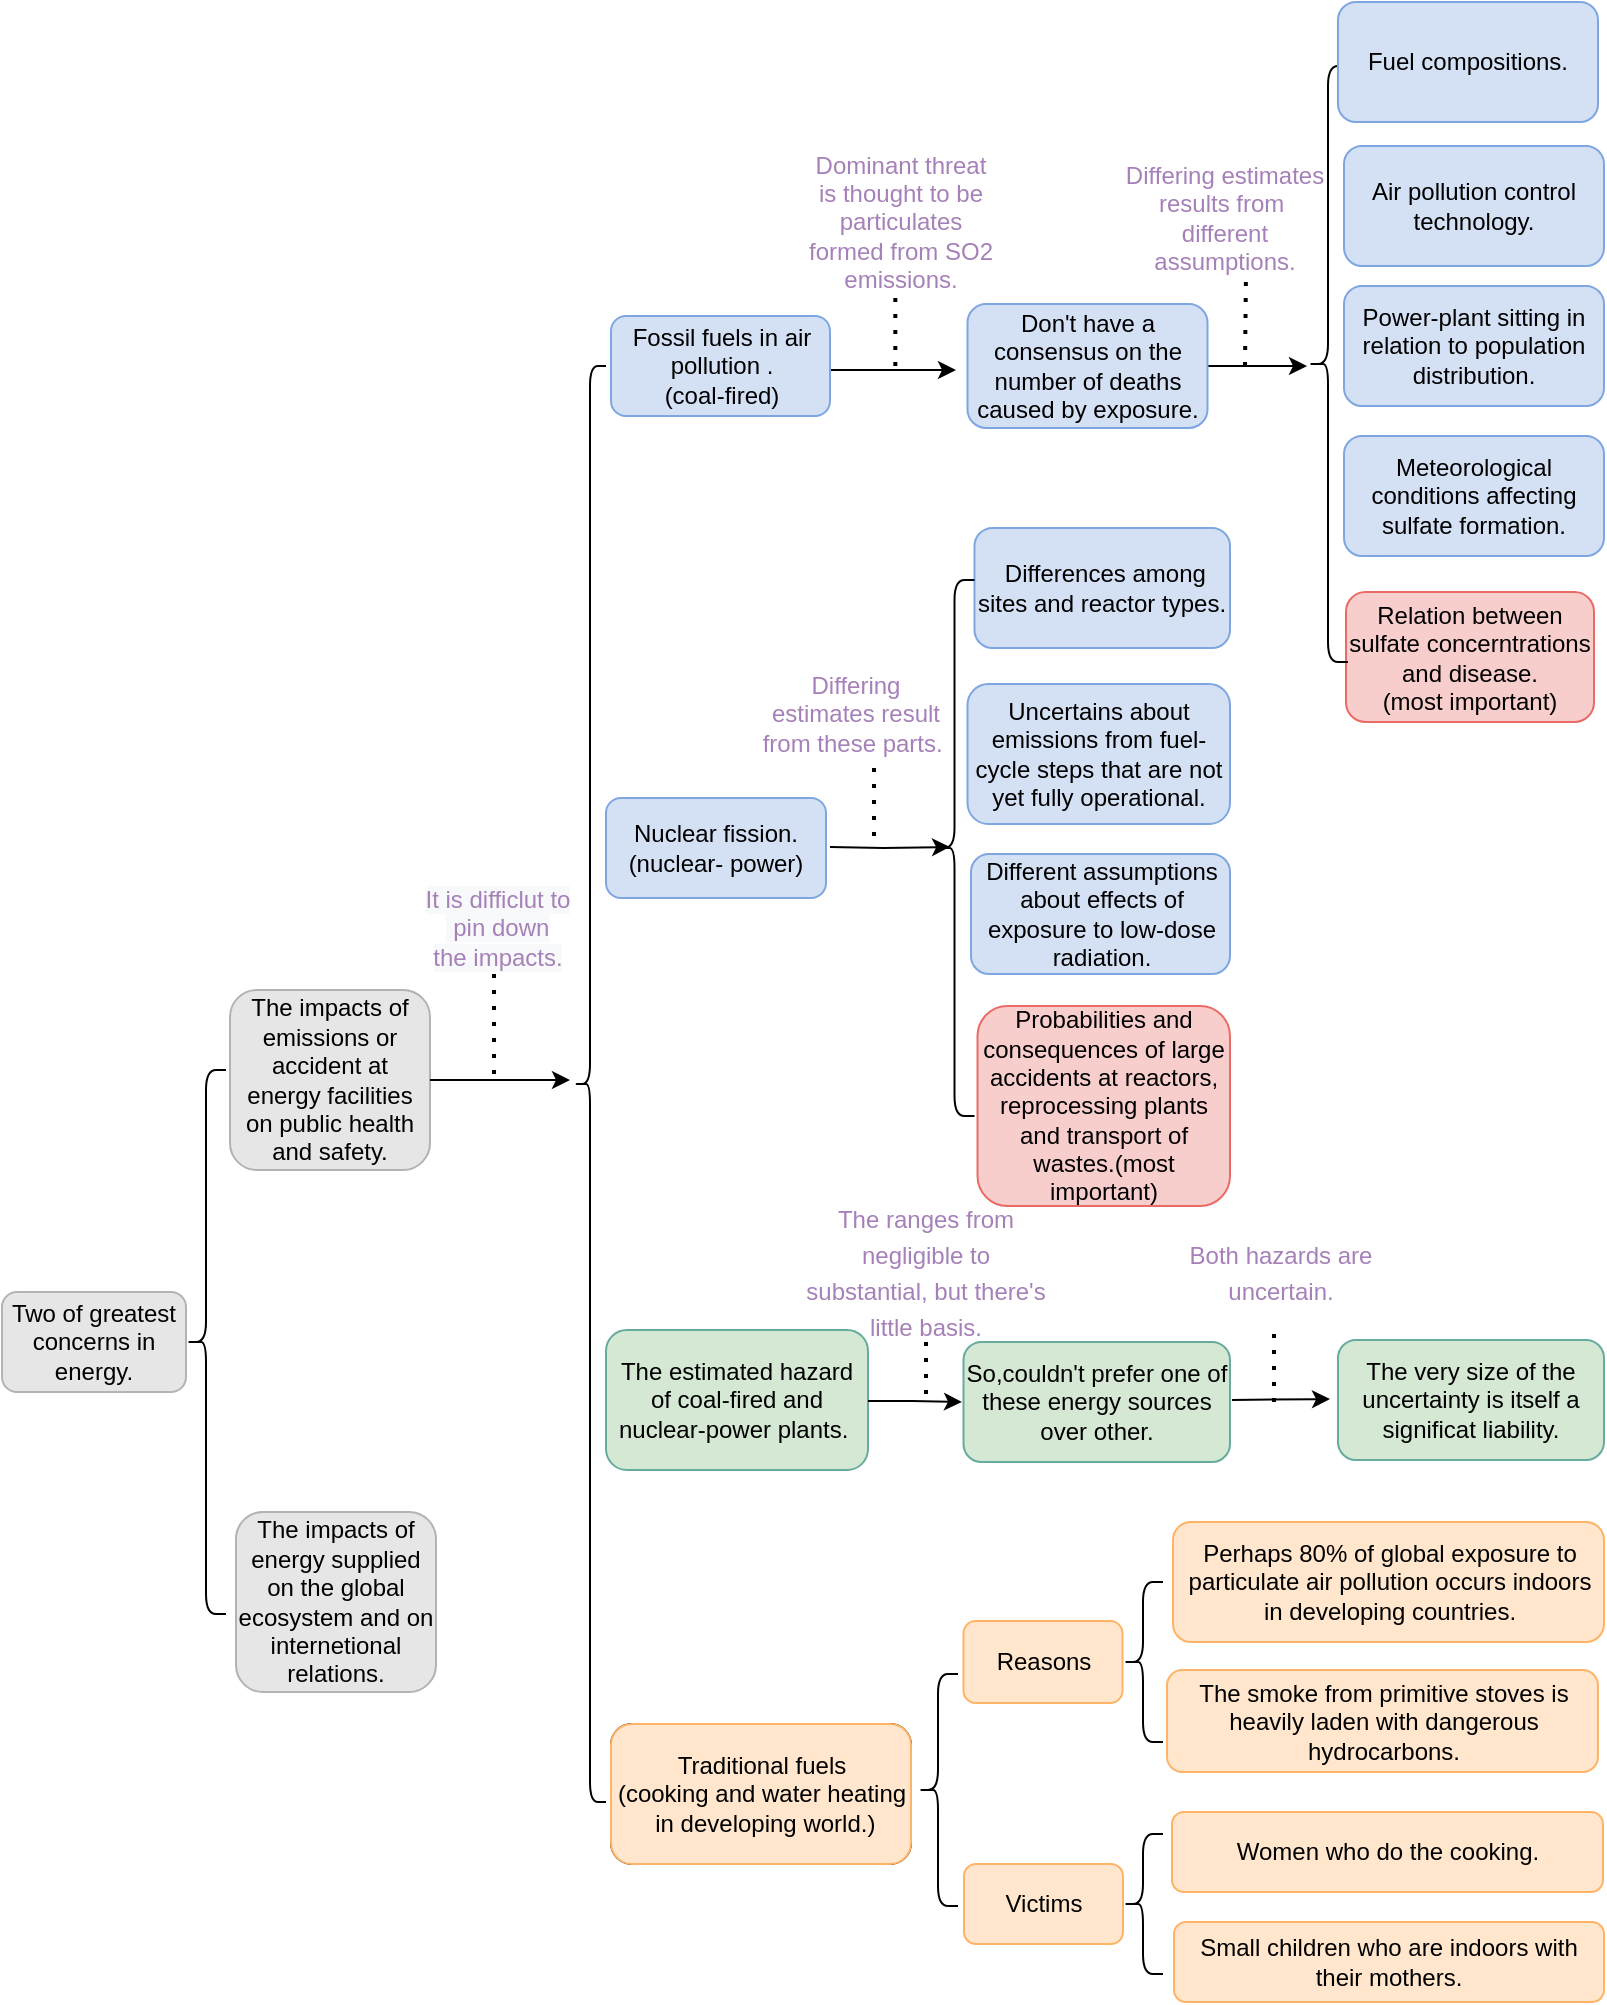 <mxfile version="13.10.1" type="github">
  <diagram id="HV86x6wX_cSF6RMlQHs8" name="Page-1">
    <mxGraphModel dx="1231" dy="437" grid="1" gridSize="10" guides="1" tooltips="1" connect="1" arrows="1" fold="1" page="1" pageScale="1" pageWidth="827" pageHeight="1169" math="0" shadow="0">
      <root>
        <mxCell id="0" />
        <mxCell id="1" parent="0" />
        <mxCell id="3WgbJdYwUAd_oNcYUVg1-132" value="" style="edgeStyle=orthogonalEdgeStyle;rounded=0;orthogonalLoop=1;jettySize=auto;html=1;" edge="1" parent="1">
          <mxGeometry relative="1" as="geometry">
            <mxPoint x="606" y="277" as="sourcePoint" />
            <mxPoint x="666.5" y="277" as="targetPoint" />
          </mxGeometry>
        </mxCell>
        <mxCell id="3WgbJdYwUAd_oNcYUVg1-1" value="Two of greatest concerns in energy." style="rounded=1;whiteSpace=wrap;html=1;fillColor=#E6E6E6;strokeColor=#B3B3B3;" vertex="1" parent="1">
          <mxGeometry x="14" y="740" width="92" height="50" as="geometry" />
        </mxCell>
        <mxCell id="3WgbJdYwUAd_oNcYUVg1-3" value="" style="shape=curlyBracket;whiteSpace=wrap;html=1;rounded=1;size=0.5;" vertex="1" parent="1">
          <mxGeometry x="106" y="629" width="20" height="272" as="geometry" />
        </mxCell>
        <mxCell id="3WgbJdYwUAd_oNcYUVg1-4" value="The impacts of energy supplied on the global ecosystem and on internetional relations." style="rounded=1;whiteSpace=wrap;html=1;fillColor=#E6E6E6;strokeColor=#B3B3B3;" vertex="1" parent="1">
          <mxGeometry x="131" y="850" width="100" height="90" as="geometry" />
        </mxCell>
        <mxCell id="3WgbJdYwUAd_oNcYUVg1-5" value="The impacts of emissions or accident at energy facilities on public health and safety." style="rounded=1;whiteSpace=wrap;html=1;fillColor=#E6E6E6;strokeColor=#B3B3B3;" vertex="1" parent="1">
          <mxGeometry x="128" y="589" width="100" height="90" as="geometry" />
        </mxCell>
        <mxCell id="3WgbJdYwUAd_oNcYUVg1-9" value="Nuclear fission.&lt;br&gt;(nuclear- power)" style="rounded=1;whiteSpace=wrap;html=1;fillColor=#D4E1F5;strokeColor=#7EA6E0;" vertex="1" parent="1">
          <mxGeometry x="316" y="493" width="110" height="50" as="geometry" />
        </mxCell>
        <mxCell id="3WgbJdYwUAd_oNcYUVg1-11" value="Air pollution control technology." style="rounded=1;whiteSpace=wrap;html=1;" vertex="1" parent="1">
          <mxGeometry x="692" y="167" width="120" height="60" as="geometry" />
        </mxCell>
        <mxCell id="3WgbJdYwUAd_oNcYUVg1-12" value="Power-plant sitting in relation to population distribution." style="rounded=1;whiteSpace=wrap;html=1;fillColor=#D4E1F5;strokeColor=#7EA6E0;" vertex="1" parent="1">
          <mxGeometry x="685" y="237" width="130" height="60" as="geometry" />
        </mxCell>
        <mxCell id="3WgbJdYwUAd_oNcYUVg1-13" value="Meteorological conditions affecting sulfate formation." style="rounded=1;whiteSpace=wrap;html=1;fillColor=#D4E1F5;strokeColor=#7EA6E0;" vertex="1" parent="1">
          <mxGeometry x="685" y="312" width="130" height="60" as="geometry" />
        </mxCell>
        <mxCell id="3WgbJdYwUAd_oNcYUVg1-14" value="Relation between sulfate concerntrations and disease. &lt;br&gt;(most important)" style="rounded=1;whiteSpace=wrap;html=1;fillColor=#F8CECC;strokeColor=#EA6B66;" vertex="1" parent="1">
          <mxGeometry x="686" y="390" width="124" height="65" as="geometry" />
        </mxCell>
        <mxCell id="3WgbJdYwUAd_oNcYUVg1-15" value="" style="shape=curlyBracket;whiteSpace=wrap;html=1;rounded=1;size=0.5;" vertex="1" parent="1">
          <mxGeometry x="667" y="127" width="20" height="298" as="geometry" />
        </mxCell>
        <mxCell id="3WgbJdYwUAd_oNcYUVg1-17" value="&amp;nbsp;Differences among sites and reactor types." style="rounded=1;whiteSpace=wrap;html=1;fillColor=#D4E1F5;strokeColor=#7EA6E0;" vertex="1" parent="1">
          <mxGeometry x="500.25" y="358" width="127.75" height="60" as="geometry" />
        </mxCell>
        <mxCell id="3WgbJdYwUAd_oNcYUVg1-18" value="Uncertains about emissions from fuel-cycle steps that are not yet fully operational." style="rounded=1;whiteSpace=wrap;html=1;fillColor=#D4E1F5;strokeColor=#7EA6E0;" vertex="1" parent="1">
          <mxGeometry x="496.75" y="436" width="131.25" height="70" as="geometry" />
        </mxCell>
        <mxCell id="3WgbJdYwUAd_oNcYUVg1-19" value="Different assumptions about effects of exposure to low-dose radiation." style="rounded=1;whiteSpace=wrap;html=1;fillColor=#D4E1F5;strokeColor=#7EA6E0;" vertex="1" parent="1">
          <mxGeometry x="498.5" y="521" width="129.5" height="60" as="geometry" />
        </mxCell>
        <mxCell id="3WgbJdYwUAd_oNcYUVg1-20" value="Probabilities and consequences of large accidents at reactors, reprocessing plants and transport of wastes.(most important)" style="rounded=1;whiteSpace=wrap;html=1;fillColor=#F8CECC;strokeColor=#EA6B66;" vertex="1" parent="1">
          <mxGeometry x="501.75" y="597" width="126.25" height="100" as="geometry" />
        </mxCell>
        <mxCell id="3WgbJdYwUAd_oNcYUVg1-21" value="" style="shape=curlyBracket;whiteSpace=wrap;html=1;rounded=1;size=0.5;" vertex="1" parent="1">
          <mxGeometry x="480.25" y="384" width="20" height="268" as="geometry" />
        </mxCell>
        <mxCell id="3WgbJdYwUAd_oNcYUVg1-24" value="So,couldn&#39;t prefer one of these energy sources over other." style="rounded=1;whiteSpace=wrap;html=1;fillColor=#D5E8D4;strokeColor=#67AB9F;" vertex="1" parent="1">
          <mxGeometry x="494.75" y="765" width="133.25" height="60" as="geometry" />
        </mxCell>
        <mxCell id="3WgbJdYwUAd_oNcYUVg1-27" value="Traditional fuels &lt;br&gt;(cooking and water heating&lt;br&gt;&amp;nbsp;in developing world.)" style="rounded=1;whiteSpace=wrap;html=1;" vertex="1" parent="1">
          <mxGeometry x="318.5" y="956" width="150" height="70" as="geometry" />
        </mxCell>
        <mxCell id="3WgbJdYwUAd_oNcYUVg1-29" value="Perhaps 80% of global exposure to particulate air pollution occurs indoors in developing countries." style="rounded=1;whiteSpace=wrap;html=1;fillColor=#FFE6CC;strokeColor=#FFB366;" vertex="1" parent="1">
          <mxGeometry x="599.5" y="855" width="215.5" height="60" as="geometry" />
        </mxCell>
        <mxCell id="3WgbJdYwUAd_oNcYUVg1-30" value="Women who do the cooking." style="rounded=1;whiteSpace=wrap;html=1;fillColor=#FFE6CC;strokeColor=#FFB366;" vertex="1" parent="1">
          <mxGeometry x="599" y="1000" width="215.5" height="40" as="geometry" />
        </mxCell>
        <mxCell id="3WgbJdYwUAd_oNcYUVg1-32" value="Small children who are indoors with their mothers." style="rounded=1;whiteSpace=wrap;html=1;fillColor=#FFE6CC;strokeColor=#FFB366;" vertex="1" parent="1">
          <mxGeometry x="600" y="1055" width="215" height="40" as="geometry" />
        </mxCell>
        <mxCell id="3WgbJdYwUAd_oNcYUVg1-33" value="Victims" style="rounded=1;whiteSpace=wrap;html=1;fillColor=#FFE6CC;strokeColor=#FFB366;" vertex="1" parent="1">
          <mxGeometry x="495" y="1026" width="79.5" height="40" as="geometry" />
        </mxCell>
        <mxCell id="3WgbJdYwUAd_oNcYUVg1-35" value="" style="shape=curlyBracket;whiteSpace=wrap;html=1;rounded=1;size=0.5;" vertex="1" parent="1">
          <mxGeometry x="574.5" y="1011" width="20" height="70" as="geometry" />
        </mxCell>
        <mxCell id="3WgbJdYwUAd_oNcYUVg1-76" value="" style="edgeStyle=orthogonalEdgeStyle;rounded=0;orthogonalLoop=1;jettySize=auto;html=1;" edge="1" parent="1">
          <mxGeometry relative="1" as="geometry">
            <mxPoint x="420" y="279" as="sourcePoint" />
            <mxPoint x="491" y="279" as="targetPoint" />
          </mxGeometry>
        </mxCell>
        <mxCell id="3WgbJdYwUAd_oNcYUVg1-37" value="Fossil fuels in air pollution .&lt;br&gt;(coal-fired)" style="rounded=1;whiteSpace=wrap;html=1;fillColor=#D4E1F5;strokeColor=#7EA6E0;" vertex="1" parent="1">
          <mxGeometry x="318.5" y="252" width="109.5" height="50" as="geometry" />
        </mxCell>
        <mxCell id="3WgbJdYwUAd_oNcYUVg1-38" value="" style="shape=curlyBracket;whiteSpace=wrap;html=1;rounded=1;size=0.5;" vertex="1" parent="1">
          <mxGeometry x="300" y="277" width="16" height="718" as="geometry" />
        </mxCell>
        <mxCell id="3WgbJdYwUAd_oNcYUVg1-51" value="Air pollution control technology." style="rounded=1;whiteSpace=wrap;html=1;" vertex="1" parent="1">
          <mxGeometry x="692" y="167" width="120" height="60" as="geometry" />
        </mxCell>
        <mxCell id="3WgbJdYwUAd_oNcYUVg1-52" value="Air pollution control technology." style="rounded=1;whiteSpace=wrap;html=1;fillColor=#D4E1F5;strokeColor=#7EA6E0;" vertex="1" parent="1">
          <mxGeometry x="685" y="167" width="130" height="60" as="geometry" />
        </mxCell>
        <mxCell id="3WgbJdYwUAd_oNcYUVg1-63" value="Don&#39;t have a consensus on the number of deaths caused by exposure." style="rounded=1;whiteSpace=wrap;html=1;fillColor=#D4E1F5;strokeColor=#7EA6E0;" vertex="1" parent="1">
          <mxGeometry x="496.75" y="246" width="120" height="62" as="geometry" />
        </mxCell>
        <mxCell id="3WgbJdYwUAd_oNcYUVg1-75" value="&lt;span style=&quot;font-family: &amp;#34;helvetica&amp;#34; ; font-size: 12px ; font-style: normal ; font-weight: 400 ; letter-spacing: normal ; text-indent: 0px ; text-transform: none ; word-spacing: 0px ; background-color: rgb(248 , 249 , 250) ; display: inline ; float: none&quot;&gt;&lt;font color=&quot;#a680b8&quot;&gt;It is difficlut to&lt;br&gt;&amp;nbsp;pin down &lt;br&gt;the impacts.&lt;/font&gt;&lt;/span&gt;" style="text;whiteSpace=wrap;html=1;align=center;" vertex="1" parent="1">
          <mxGeometry x="208" y="530" width="108" height="55" as="geometry" />
        </mxCell>
        <mxCell id="3WgbJdYwUAd_oNcYUVg1-78" value="&lt;font color=&quot;#a680b8&quot;&gt;Differing estimates &lt;br&gt;results from&amp;nbsp;&lt;br&gt;different assumptions.&lt;/font&gt;" style="text;html=1;strokeColor=none;fillColor=none;align=center;verticalAlign=middle;whiteSpace=wrap;rounded=0;" vertex="1" parent="1">
          <mxGeometry x="571.5" y="173" width="106.5" height="60" as="geometry" />
        </mxCell>
        <mxCell id="3WgbJdYwUAd_oNcYUVg1-82" value="" style="endArrow=none;dashed=1;html=1;dashPattern=1 3;strokeWidth=2;" edge="1" parent="1">
          <mxGeometry width="50" height="50" relative="1" as="geometry">
            <mxPoint x="635.5" y="277" as="sourcePoint" />
            <mxPoint x="636" y="229" as="targetPoint" />
          </mxGeometry>
        </mxCell>
        <mxCell id="3WgbJdYwUAd_oNcYUVg1-84" value="" style="endArrow=none;dashed=1;html=1;dashPattern=1 3;strokeWidth=2;entryX=0.5;entryY=1;entryDx=0;entryDy=0;" edge="1" parent="1">
          <mxGeometry width="50" height="50" relative="1" as="geometry">
            <mxPoint x="260" y="631" as="sourcePoint" />
            <mxPoint x="260" y="579" as="targetPoint" />
          </mxGeometry>
        </mxCell>
        <mxCell id="3WgbJdYwUAd_oNcYUVg1-86" value="" style="edgeStyle=orthogonalEdgeStyle;rounded=0;orthogonalLoop=1;jettySize=auto;html=1;entryX=0.388;entryY=0.498;entryDx=0;entryDy=0;entryPerimeter=0;" edge="1" parent="1" target="3WgbJdYwUAd_oNcYUVg1-21">
          <mxGeometry relative="1" as="geometry">
            <mxPoint x="428" y="517.5" as="sourcePoint" />
            <mxPoint x="474.5" y="517.5" as="targetPoint" />
          </mxGeometry>
        </mxCell>
        <mxCell id="3WgbJdYwUAd_oNcYUVg1-88" value="&lt;font color=&quot;#a680b8&quot;&gt;Differing &lt;br&gt;estimates result from these parts.&amp;nbsp;&lt;/font&gt;" style="text;html=1;strokeColor=none;fillColor=none;align=center;verticalAlign=middle;whiteSpace=wrap;rounded=0;" vertex="1" parent="1">
          <mxGeometry x="390" y="415" width="102" height="71" as="geometry" />
        </mxCell>
        <mxCell id="3WgbJdYwUAd_oNcYUVg1-89" value="" style="endArrow=none;dashed=1;html=1;dashPattern=1 3;strokeWidth=2;entryX=0.5;entryY=1;entryDx=0;entryDy=0;" edge="1" parent="1">
          <mxGeometry width="50" height="50" relative="1" as="geometry">
            <mxPoint x="450" y="512" as="sourcePoint" />
            <mxPoint x="450" y="472" as="targetPoint" />
          </mxGeometry>
        </mxCell>
        <mxCell id="3WgbJdYwUAd_oNcYUVg1-90" value="&lt;span style=&quot;font-family: &amp;#34;helvetica&amp;#34;&quot;&gt;The estimated hazard of coal-fired and nuclear-power plants.&amp;nbsp;&lt;/span&gt;" style="rounded=1;whiteSpace=wrap;html=1;fillColor=#D5E8D4;strokeColor=#67AB9F;" vertex="1" parent="1">
          <mxGeometry x="316" y="759" width="131" height="70" as="geometry" />
        </mxCell>
        <mxCell id="3WgbJdYwUAd_oNcYUVg1-95" value="&lt;span style=&quot;font-family: &amp;#34;helvetica&amp;#34;&quot;&gt;&lt;font color=&quot;#a680b8&quot;&gt;Dominant threat &lt;br&gt;is thought to be particulates formed from SO2 emissions.&lt;/font&gt;&lt;/span&gt;" style="text;html=1;strokeColor=none;fillColor=none;align=center;verticalAlign=middle;whiteSpace=wrap;rounded=0;" vertex="1" parent="1">
          <mxGeometry x="411.5" y="158" width="102.5" height="94" as="geometry" />
        </mxCell>
        <mxCell id="3WgbJdYwUAd_oNcYUVg1-96" value="" style="endArrow=none;dashed=1;html=1;dashPattern=1 3;strokeWidth=2;entryX=0.5;entryY=1;entryDx=0;entryDy=0;" edge="1" parent="1">
          <mxGeometry width="50" height="50" relative="1" as="geometry">
            <mxPoint x="460.66" y="277" as="sourcePoint" />
            <mxPoint x="460.66" y="237" as="targetPoint" />
          </mxGeometry>
        </mxCell>
        <mxCell id="3WgbJdYwUAd_oNcYUVg1-101" value="&lt;span&gt;The smoke from primitive stoves is heavily laden with dangerous hydrocarbons.&lt;/span&gt;" style="rounded=1;whiteSpace=wrap;html=1;fillColor=#FFE6CC;strokeColor=#FFB366;" vertex="1" parent="1">
          <mxGeometry x="596.5" y="929" width="215.5" height="51" as="geometry" />
        </mxCell>
        <mxCell id="3WgbJdYwUAd_oNcYUVg1-102" value="Reasons" style="rounded=1;whiteSpace=wrap;html=1;fillColor=#FFE6CC;strokeColor=#FFB366;" vertex="1" parent="1">
          <mxGeometry x="494.75" y="904.5" width="79.5" height="41" as="geometry" />
        </mxCell>
        <mxCell id="3WgbJdYwUAd_oNcYUVg1-103" value="" style="shape=curlyBracket;whiteSpace=wrap;html=1;rounded=1;" vertex="1" parent="1">
          <mxGeometry x="472" y="931" width="20" height="116" as="geometry" />
        </mxCell>
        <mxCell id="3WgbJdYwUAd_oNcYUVg1-104" value="" style="shape=curlyBracket;whiteSpace=wrap;html=1;rounded=1;size=0.5;" vertex="1" parent="1">
          <mxGeometry x="574.5" y="885" width="20" height="80" as="geometry" />
        </mxCell>
        <mxCell id="3WgbJdYwUAd_oNcYUVg1-111" value="&lt;p class=&quot;MsoNormal&quot; style=&quot;line-height: 150%&quot;&gt;&lt;span lang=&quot;EN-US&quot;&gt;&lt;font color=&quot;#a680b8&quot;&gt;The ranges from&lt;br&gt;negligible to substantial, but there&#39;s little basis.&lt;/font&gt;&lt;/span&gt;&lt;/p&gt;" style="text;html=1;strokeColor=none;fillColor=none;align=center;verticalAlign=middle;whiteSpace=wrap;rounded=0;" vertex="1" parent="1">
          <mxGeometry x="414" y="705" width="123.5" height="50" as="geometry" />
        </mxCell>
        <mxCell id="3WgbJdYwUAd_oNcYUVg1-112" value="" style="endArrow=none;dashed=1;html=1;dashPattern=1 3;strokeWidth=2;" edge="1" parent="1">
          <mxGeometry width="50" height="50" relative="1" as="geometry">
            <mxPoint x="476" y="791" as="sourcePoint" />
            <mxPoint x="476" y="765" as="targetPoint" />
          </mxGeometry>
        </mxCell>
        <mxCell id="3WgbJdYwUAd_oNcYUVg1-113" value="" style="edgeStyle=orthogonalEdgeStyle;rounded=0;orthogonalLoop=1;jettySize=auto;html=1;" edge="1" parent="1">
          <mxGeometry relative="1" as="geometry">
            <mxPoint x="447" y="794.5" as="sourcePoint" />
            <mxPoint x="494" y="795" as="targetPoint" />
            <Array as="points">
              <mxPoint x="469" y="795" />
              <mxPoint x="469" y="795" />
            </Array>
          </mxGeometry>
        </mxCell>
        <mxCell id="3WgbJdYwUAd_oNcYUVg1-130" value="" style="endArrow=classic;html=1;exitX=1;exitY=0.5;exitDx=0;exitDy=0;" edge="1" parent="1" source="3WgbJdYwUAd_oNcYUVg1-5">
          <mxGeometry width="50" height="50" relative="1" as="geometry">
            <mxPoint x="528" y="611" as="sourcePoint" />
            <mxPoint x="298" y="634" as="targetPoint" />
          </mxGeometry>
        </mxCell>
        <mxCell id="3WgbJdYwUAd_oNcYUVg1-137" value="Fuel compositions." style="rounded=1;whiteSpace=wrap;html=1;fillColor=#D4E1F5;strokeColor=#7EA6E0;" vertex="1" parent="1">
          <mxGeometry x="682" y="95" width="130" height="60" as="geometry" />
        </mxCell>
        <mxCell id="3WgbJdYwUAd_oNcYUVg1-139" value="" style="edgeStyle=orthogonalEdgeStyle;rounded=0;orthogonalLoop=1;jettySize=auto;html=1;" edge="1" parent="1">
          <mxGeometry relative="1" as="geometry">
            <mxPoint x="629" y="794" as="sourcePoint" />
            <mxPoint x="678" y="793.5" as="targetPoint" />
            <Array as="points">
              <mxPoint x="629" y="794" />
              <mxPoint x="629" y="794" />
            </Array>
          </mxGeometry>
        </mxCell>
        <mxCell id="3WgbJdYwUAd_oNcYUVg1-140" value="" style="endArrow=none;dashed=1;html=1;dashPattern=1 3;strokeWidth=2;entryX=0.5;entryY=1;entryDx=0;entryDy=0;" edge="1" parent="1">
          <mxGeometry width="50" height="50" relative="1" as="geometry">
            <mxPoint x="650" y="795" as="sourcePoint" />
            <mxPoint x="650" y="755" as="targetPoint" />
          </mxGeometry>
        </mxCell>
        <mxCell id="3WgbJdYwUAd_oNcYUVg1-141" value="The very size of the uncertainty is itself a significat liability." style="rounded=1;whiteSpace=wrap;html=1;fillColor=#D5E8D4;strokeColor=#67AB9F;" vertex="1" parent="1">
          <mxGeometry x="682" y="764" width="133" height="60" as="geometry" />
        </mxCell>
        <mxCell id="3WgbJdYwUAd_oNcYUVg1-142" value="&lt;p class=&quot;MsoNormal&quot; style=&quot;line-height: 150%&quot;&gt;&lt;font color=&quot;#a680b8&quot;&gt;Both hazards are uncertain.&lt;/font&gt;&lt;/p&gt;" style="text;html=1;strokeColor=none;fillColor=none;align=center;verticalAlign=middle;whiteSpace=wrap;rounded=0;" vertex="1" parent="1">
          <mxGeometry x="599" y="705" width="109" height="50" as="geometry" />
        </mxCell>
        <mxCell id="3WgbJdYwUAd_oNcYUVg1-144" value="Traditional fuels &lt;br&gt;(cooking and water heating&lt;br&gt;&amp;nbsp;in developing world.)" style="rounded=1;whiteSpace=wrap;html=1;fillColor=#FFE6CC;strokeColor=#FFB366;" vertex="1" parent="1">
          <mxGeometry x="318.5" y="956" width="150" height="70" as="geometry" />
        </mxCell>
      </root>
    </mxGraphModel>
  </diagram>
</mxfile>
